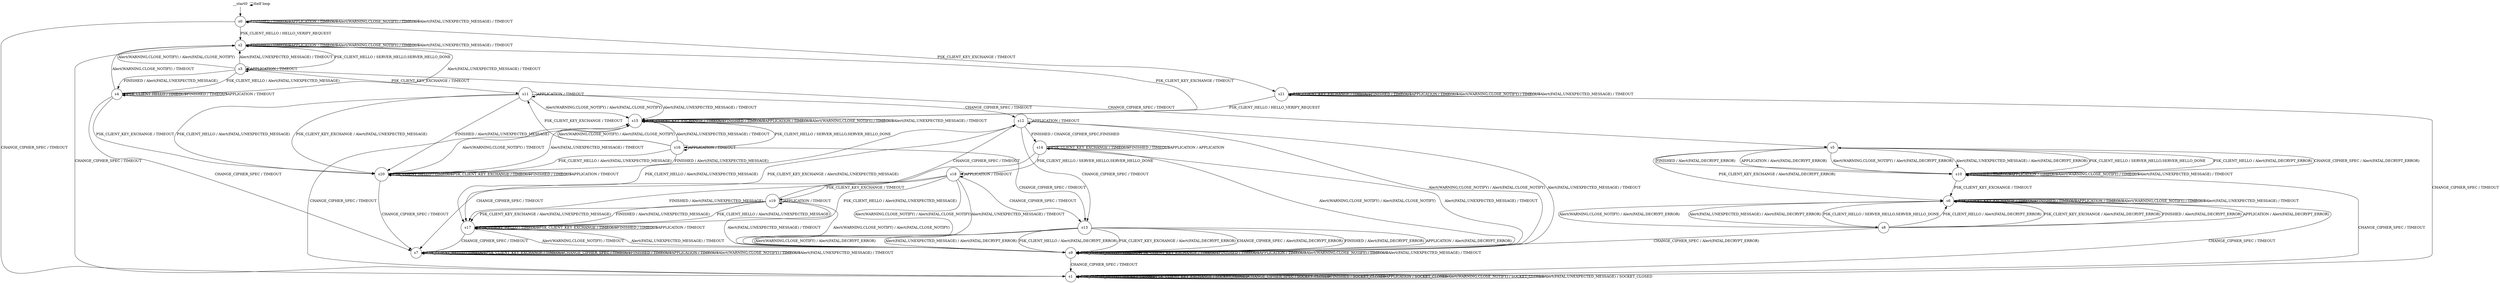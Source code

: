 digraph g {
	graph [name=g];
	s0	[label=s0,
		shape=circle];
	s0 -> s0	[key=0,
		label="FINISHED / TIMEOUT"];
	s0 -> s0	[key=1,
		label="APPLICATION / TIMEOUT"];
	s0 -> s0	[key=2,
		label="Alert(WARNING,CLOSE_NOTIFY) / TIMEOUT"];
	s0 -> s0	[key=3,
		label="Alert(FATAL,UNEXPECTED_MESSAGE) / TIMEOUT"];
	s1	[label=s1,
		shape=circle];
	s0 -> s1	[key=0,
		label="CHANGE_CIPHER_SPEC / TIMEOUT"];
	s2	[label=s2,
		shape=circle];
	s0 -> s2	[key=0,
		label="PSK_CLIENT_HELLO / HELLO_VERIFY_REQUEST"];
	s21	[label=s21,
		shape=circle];
	s0 -> s21	[key=0,
		label="PSK_CLIENT_KEY_EXCHANGE / TIMEOUT"];
	s1 -> s1	[key=0,
		label="PSK_CLIENT_HELLO / SOCKET_CLOSED"];
	s1 -> s1	[key=1,
		label="PSK_CLIENT_KEY_EXCHANGE / SOCKET_CLOSED"];
	s1 -> s1	[key=2,
		label="CHANGE_CIPHER_SPEC / SOCKET_CLOSED"];
	s1 -> s1	[key=3,
		label="FINISHED / SOCKET_CLOSED"];
	s1 -> s1	[key=4,
		label="APPLICATION / SOCKET_CLOSED"];
	s1 -> s1	[key=5,
		label="Alert(WARNING,CLOSE_NOTIFY) / SOCKET_CLOSED"];
	s1 -> s1	[key=6,
		label="Alert(FATAL,UNEXPECTED_MESSAGE) / SOCKET_CLOSED"];
	s2 -> s1	[key=0,
		label="CHANGE_CIPHER_SPEC / TIMEOUT"];
	s2 -> s2	[key=0,
		label="FINISHED / TIMEOUT"];
	s2 -> s2	[key=1,
		label="APPLICATION / TIMEOUT"];
	s2 -> s2	[key=2,
		label="Alert(WARNING,CLOSE_NOTIFY) / TIMEOUT"];
	s2 -> s2	[key=3,
		label="Alert(FATAL,UNEXPECTED_MESSAGE) / TIMEOUT"];
	s3	[label=s3,
		shape=circle];
	s2 -> s3	[key=0,
		label="PSK_CLIENT_HELLO / SERVER_HELLO,SERVER_HELLO_DONE"];
	s15	[label=s15,
		shape=circle];
	s2 -> s15	[key=0,
		label="PSK_CLIENT_KEY_EXCHANGE / TIMEOUT"];
	s3 -> s2	[key=0,
		label="Alert(WARNING,CLOSE_NOTIFY) / Alert(FATAL,CLOSE_NOTIFY)"];
	s3 -> s2	[key=1,
		label="Alert(FATAL,UNEXPECTED_MESSAGE) / TIMEOUT"];
	s3 -> s3	[key=0,
		label="APPLICATION / TIMEOUT"];
	s4	[label=s4,
		shape=circle];
	s3 -> s4	[key=0,
		label="PSK_CLIENT_HELLO / Alert(FATAL,UNEXPECTED_MESSAGE)"];
	s3 -> s4	[key=1,
		label="FINISHED / Alert(FATAL,UNEXPECTED_MESSAGE)"];
	s5	[label=s5,
		shape=circle];
	s3 -> s5	[key=0,
		label="CHANGE_CIPHER_SPEC / TIMEOUT"];
	s11	[label=s11,
		shape=circle];
	s3 -> s11	[key=0,
		label="PSK_CLIENT_KEY_EXCHANGE / TIMEOUT"];
	s4 -> s2	[key=0,
		label="Alert(WARNING,CLOSE_NOTIFY) / TIMEOUT"];
	s4 -> s2	[key=1,
		label="Alert(FATAL,UNEXPECTED_MESSAGE) / TIMEOUT"];
	s4 -> s4	[key=0,
		label="PSK_CLIENT_HELLO / TIMEOUT"];
	s4 -> s4	[key=1,
		label="FINISHED / TIMEOUT"];
	s4 -> s4	[key=2,
		label="APPLICATION / TIMEOUT"];
	s7	[label=s7,
		shape=circle];
	s4 -> s7	[key=0,
		label="CHANGE_CIPHER_SPEC / TIMEOUT"];
	s20	[label=s20,
		shape=circle];
	s4 -> s20	[key=0,
		label="PSK_CLIENT_KEY_EXCHANGE / TIMEOUT"];
	s6	[label=s6,
		shape=circle];
	s5 -> s6	[key=0,
		label="PSK_CLIENT_KEY_EXCHANGE / Alert(FATAL,DECRYPT_ERROR)"];
	s10	[label=s10,
		shape=circle];
	s5 -> s10	[key=0,
		label="PSK_CLIENT_HELLO / Alert(FATAL,DECRYPT_ERROR)"];
	s5 -> s10	[key=1,
		label="CHANGE_CIPHER_SPEC / Alert(FATAL,DECRYPT_ERROR)"];
	s5 -> s10	[key=2,
		label="FINISHED / Alert(FATAL,DECRYPT_ERROR)"];
	s5 -> s10	[key=3,
		label="APPLICATION / Alert(FATAL,DECRYPT_ERROR)"];
	s5 -> s10	[key=4,
		label="Alert(WARNING,CLOSE_NOTIFY) / Alert(FATAL,DECRYPT_ERROR)"];
	s5 -> s10	[key=5,
		label="Alert(FATAL,UNEXPECTED_MESSAGE) / Alert(FATAL,DECRYPT_ERROR)"];
	s6 -> s1	[key=0,
		label="CHANGE_CIPHER_SPEC / TIMEOUT"];
	s6 -> s6	[key=0,
		label="PSK_CLIENT_KEY_EXCHANGE / TIMEOUT"];
	s6 -> s6	[key=1,
		label="FINISHED / TIMEOUT"];
	s6 -> s6	[key=2,
		label="APPLICATION / TIMEOUT"];
	s6 -> s6	[key=3,
		label="Alert(WARNING,CLOSE_NOTIFY) / TIMEOUT"];
	s6 -> s6	[key=4,
		label="Alert(FATAL,UNEXPECTED_MESSAGE) / TIMEOUT"];
	s8	[label=s8,
		shape=circle];
	s6 -> s8	[key=0,
		label="PSK_CLIENT_HELLO / SERVER_HELLO,SERVER_HELLO_DONE"];
	s7 -> s7	[key=0,
		label="PSK_CLIENT_HELLO / TIMEOUT"];
	s7 -> s7	[key=1,
		label="PSK_CLIENT_KEY_EXCHANGE / TIMEOUT"];
	s7 -> s7	[key=2,
		label="CHANGE_CIPHER_SPEC / TIMEOUT"];
	s7 -> s7	[key=3,
		label="FINISHED / TIMEOUT"];
	s7 -> s7	[key=4,
		label="APPLICATION / TIMEOUT"];
	s7 -> s7	[key=5,
		label="Alert(WARNING,CLOSE_NOTIFY) / TIMEOUT"];
	s7 -> s7	[key=6,
		label="Alert(FATAL,UNEXPECTED_MESSAGE) / TIMEOUT"];
	s8 -> s6	[key=0,
		label="PSK_CLIENT_HELLO / Alert(FATAL,DECRYPT_ERROR)"];
	s8 -> s6	[key=1,
		label="PSK_CLIENT_KEY_EXCHANGE / Alert(FATAL,DECRYPT_ERROR)"];
	s8 -> s6	[key=2,
		label="FINISHED / Alert(FATAL,DECRYPT_ERROR)"];
	s8 -> s6	[key=3,
		label="APPLICATION / Alert(FATAL,DECRYPT_ERROR)"];
	s8 -> s6	[key=4,
		label="Alert(WARNING,CLOSE_NOTIFY) / Alert(FATAL,DECRYPT_ERROR)"];
	s8 -> s6	[key=5,
		label="Alert(FATAL,UNEXPECTED_MESSAGE) / Alert(FATAL,DECRYPT_ERROR)"];
	s9	[label=s9,
		shape=circle];
	s8 -> s9	[key=0,
		label="CHANGE_CIPHER_SPEC / Alert(FATAL,DECRYPT_ERROR)"];
	s9 -> s1	[key=0,
		label="CHANGE_CIPHER_SPEC / TIMEOUT"];
	s9 -> s9	[key=0,
		label="PSK_CLIENT_HELLO / TIMEOUT"];
	s9 -> s9	[key=1,
		label="PSK_CLIENT_KEY_EXCHANGE / TIMEOUT"];
	s9 -> s9	[key=2,
		label="FINISHED / TIMEOUT"];
	s9 -> s9	[key=3,
		label="APPLICATION / TIMEOUT"];
	s9 -> s9	[key=4,
		label="Alert(WARNING,CLOSE_NOTIFY) / TIMEOUT"];
	s9 -> s9	[key=5,
		label="Alert(FATAL,UNEXPECTED_MESSAGE) / TIMEOUT"];
	s10 -> s1	[key=0,
		label="CHANGE_CIPHER_SPEC / TIMEOUT"];
	s10 -> s5	[key=0,
		label="PSK_CLIENT_HELLO / SERVER_HELLO,SERVER_HELLO_DONE"];
	s10 -> s6	[key=0,
		label="PSK_CLIENT_KEY_EXCHANGE / TIMEOUT"];
	s10 -> s10	[key=0,
		label="FINISHED / TIMEOUT"];
	s10 -> s10	[key=1,
		label="APPLICATION / TIMEOUT"];
	s10 -> s10	[key=2,
		label="Alert(WARNING,CLOSE_NOTIFY) / TIMEOUT"];
	s10 -> s10	[key=3,
		label="Alert(FATAL,UNEXPECTED_MESSAGE) / TIMEOUT"];
	s11 -> s11	[key=0,
		label="APPLICATION / TIMEOUT"];
	s12	[label=s12,
		shape=circle];
	s11 -> s12	[key=0,
		label="CHANGE_CIPHER_SPEC / TIMEOUT"];
	s11 -> s15	[key=0,
		label="Alert(WARNING,CLOSE_NOTIFY) / Alert(FATAL,CLOSE_NOTIFY)"];
	s11 -> s15	[key=1,
		label="Alert(FATAL,UNEXPECTED_MESSAGE) / TIMEOUT"];
	s11 -> s20	[key=0,
		label="PSK_CLIENT_HELLO / Alert(FATAL,UNEXPECTED_MESSAGE)"];
	s11 -> s20	[key=1,
		label="PSK_CLIENT_KEY_EXCHANGE / Alert(FATAL,UNEXPECTED_MESSAGE)"];
	s11 -> s20	[key=2,
		label="FINISHED / Alert(FATAL,UNEXPECTED_MESSAGE)"];
	s12 -> s9	[key=0,
		label="Alert(WARNING,CLOSE_NOTIFY) / Alert(FATAL,CLOSE_NOTIFY)"];
	s12 -> s9	[key=1,
		label="Alert(FATAL,UNEXPECTED_MESSAGE) / TIMEOUT"];
	s12 -> s12	[key=0,
		label="APPLICATION / TIMEOUT"];
	s13	[label=s13,
		shape=circle];
	s12 -> s13	[key=0,
		label="CHANGE_CIPHER_SPEC / TIMEOUT"];
	s14	[label=s14,
		shape=circle];
	s12 -> s14	[key=0,
		label="FINISHED / CHANGE_CIPHER_SPEC,FINISHED"];
	s17	[label=s17,
		shape=circle];
	s12 -> s17	[key=0,
		label="PSK_CLIENT_HELLO / Alert(FATAL,UNEXPECTED_MESSAGE)"];
	s12 -> s17	[key=1,
		label="PSK_CLIENT_KEY_EXCHANGE / Alert(FATAL,UNEXPECTED_MESSAGE)"];
	s13 -> s9	[key=0,
		label="PSK_CLIENT_HELLO / Alert(FATAL,DECRYPT_ERROR)"];
	s13 -> s9	[key=1,
		label="PSK_CLIENT_KEY_EXCHANGE / Alert(FATAL,DECRYPT_ERROR)"];
	s13 -> s9	[key=2,
		label="CHANGE_CIPHER_SPEC / Alert(FATAL,DECRYPT_ERROR)"];
	s13 -> s9	[key=3,
		label="FINISHED / Alert(FATAL,DECRYPT_ERROR)"];
	s13 -> s9	[key=4,
		label="APPLICATION / Alert(FATAL,DECRYPT_ERROR)"];
	s13 -> s9	[key=5,
		label="Alert(WARNING,CLOSE_NOTIFY) / Alert(FATAL,DECRYPT_ERROR)"];
	s13 -> s9	[key=6,
		label="Alert(FATAL,UNEXPECTED_MESSAGE) / Alert(FATAL,DECRYPT_ERROR)"];
	s14 -> s7	[key=0,
		label="CHANGE_CIPHER_SPEC / TIMEOUT"];
	s14 -> s9	[key=0,
		label="Alert(WARNING,CLOSE_NOTIFY) / Alert(FATAL,CLOSE_NOTIFY)"];
	s14 -> s9	[key=1,
		label="Alert(FATAL,UNEXPECTED_MESSAGE) / TIMEOUT"];
	s14 -> s14	[key=0,
		label="PSK_CLIENT_KEY_EXCHANGE / TIMEOUT"];
	s14 -> s14	[key=1,
		label="FINISHED / TIMEOUT"];
	s14 -> s14	[key=2,
		label="APPLICATION / APPLICATION"];
	s18	[label=s18,
		shape=circle];
	s14 -> s18	[key=0,
		label="PSK_CLIENT_HELLO / SERVER_HELLO,SERVER_HELLO_DONE"];
	s15 -> s1	[key=0,
		label="CHANGE_CIPHER_SPEC / TIMEOUT"];
	s15 -> s15	[key=0,
		label="PSK_CLIENT_KEY_EXCHANGE / TIMEOUT"];
	s15 -> s15	[key=1,
		label="FINISHED / TIMEOUT"];
	s15 -> s15	[key=2,
		label="APPLICATION / TIMEOUT"];
	s15 -> s15	[key=3,
		label="Alert(WARNING,CLOSE_NOTIFY) / TIMEOUT"];
	s15 -> s15	[key=4,
		label="Alert(FATAL,UNEXPECTED_MESSAGE) / TIMEOUT"];
	s16	[label=s16,
		shape=circle];
	s15 -> s16	[key=0,
		label="PSK_CLIENT_HELLO / SERVER_HELLO,SERVER_HELLO_DONE"];
	s16 -> s11	[key=0,
		label="PSK_CLIENT_KEY_EXCHANGE / TIMEOUT"];
	s16 -> s13	[key=0,
		label="CHANGE_CIPHER_SPEC / TIMEOUT"];
	s16 -> s15	[key=0,
		label="Alert(WARNING,CLOSE_NOTIFY) / Alert(FATAL,CLOSE_NOTIFY)"];
	s16 -> s15	[key=1,
		label="Alert(FATAL,UNEXPECTED_MESSAGE) / TIMEOUT"];
	s16 -> s16	[key=0,
		label="APPLICATION / TIMEOUT"];
	s16 -> s20	[key=0,
		label="PSK_CLIENT_HELLO / Alert(FATAL,UNEXPECTED_MESSAGE)"];
	s16 -> s20	[key=1,
		label="FINISHED / Alert(FATAL,UNEXPECTED_MESSAGE)"];
	s17 -> s7	[key=0,
		label="CHANGE_CIPHER_SPEC / TIMEOUT"];
	s17 -> s9	[key=0,
		label="Alert(WARNING,CLOSE_NOTIFY) / TIMEOUT"];
	s17 -> s9	[key=1,
		label="Alert(FATAL,UNEXPECTED_MESSAGE) / TIMEOUT"];
	s17 -> s17	[key=0,
		label="PSK_CLIENT_HELLO / TIMEOUT"];
	s17 -> s17	[key=1,
		label="PSK_CLIENT_KEY_EXCHANGE / TIMEOUT"];
	s17 -> s17	[key=2,
		label="FINISHED / TIMEOUT"];
	s17 -> s17	[key=3,
		label="APPLICATION / TIMEOUT"];
	s18 -> s9	[key=0,
		label="Alert(WARNING,CLOSE_NOTIFY) / Alert(FATAL,CLOSE_NOTIFY)"];
	s18 -> s9	[key=1,
		label="Alert(FATAL,UNEXPECTED_MESSAGE) / TIMEOUT"];
	s18 -> s13	[key=0,
		label="CHANGE_CIPHER_SPEC / TIMEOUT"];
	s18 -> s17	[key=0,
		label="PSK_CLIENT_HELLO / Alert(FATAL,UNEXPECTED_MESSAGE)"];
	s18 -> s17	[key=1,
		label="FINISHED / Alert(FATAL,UNEXPECTED_MESSAGE)"];
	s18 -> s18	[key=0,
		label="APPLICATION / TIMEOUT"];
	s19	[label=s19,
		shape=circle];
	s18 -> s19	[key=0,
		label="PSK_CLIENT_KEY_EXCHANGE / TIMEOUT"];
	s19 -> s9	[key=0,
		label="Alert(WARNING,CLOSE_NOTIFY) / Alert(FATAL,CLOSE_NOTIFY)"];
	s19 -> s9	[key=1,
		label="Alert(FATAL,UNEXPECTED_MESSAGE) / TIMEOUT"];
	s19 -> s12	[key=0,
		label="CHANGE_CIPHER_SPEC / TIMEOUT"];
	s19 -> s17	[key=0,
		label="PSK_CLIENT_HELLO / Alert(FATAL,UNEXPECTED_MESSAGE)"];
	s19 -> s17	[key=1,
		label="PSK_CLIENT_KEY_EXCHANGE / Alert(FATAL,UNEXPECTED_MESSAGE)"];
	s19 -> s17	[key=2,
		label="FINISHED / Alert(FATAL,UNEXPECTED_MESSAGE)"];
	s19 -> s19	[key=0,
		label="APPLICATION / TIMEOUT"];
	s20 -> s7	[key=0,
		label="CHANGE_CIPHER_SPEC / TIMEOUT"];
	s20 -> s15	[key=0,
		label="Alert(WARNING,CLOSE_NOTIFY) / TIMEOUT"];
	s20 -> s15	[key=1,
		label="Alert(FATAL,UNEXPECTED_MESSAGE) / TIMEOUT"];
	s20 -> s20	[key=0,
		label="PSK_CLIENT_HELLO / TIMEOUT"];
	s20 -> s20	[key=1,
		label="PSK_CLIENT_KEY_EXCHANGE / TIMEOUT"];
	s20 -> s20	[key=2,
		label="FINISHED / TIMEOUT"];
	s20 -> s20	[key=3,
		label="APPLICATION / TIMEOUT"];
	s21 -> s1	[key=0,
		label="CHANGE_CIPHER_SPEC / TIMEOUT"];
	s21 -> s15	[key=0,
		label="PSK_CLIENT_HELLO / HELLO_VERIFY_REQUEST"];
	s21 -> s21	[key=0,
		label="PSK_CLIENT_KEY_EXCHANGE / TIMEOUT"];
	s21 -> s21	[key=1,
		label="FINISHED / TIMEOUT"];
	s21 -> s21	[key=2,
		label="APPLICATION / TIMEOUT"];
	s21 -> s21	[key=3,
		label="Alert(WARNING,CLOSE_NOTIFY) / TIMEOUT"];
	s21 -> s21	[key=4,
		label="Alert(FATAL,UNEXPECTED_MESSAGE) / TIMEOUT"];
	__start0	[height=0,
		shape=none,
		width=0];
	__start0 -> s0	[key=0];
	__start0 -> __start0	[key=0,
		label="Self loop"];
}
